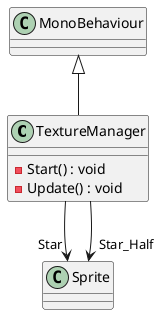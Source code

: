 @startuml
class TextureManager {
    - Start() : void
    - Update() : void
}
MonoBehaviour <|-- TextureManager
TextureManager --> "Star" Sprite
TextureManager --> "Star_Half" Sprite
@enduml
